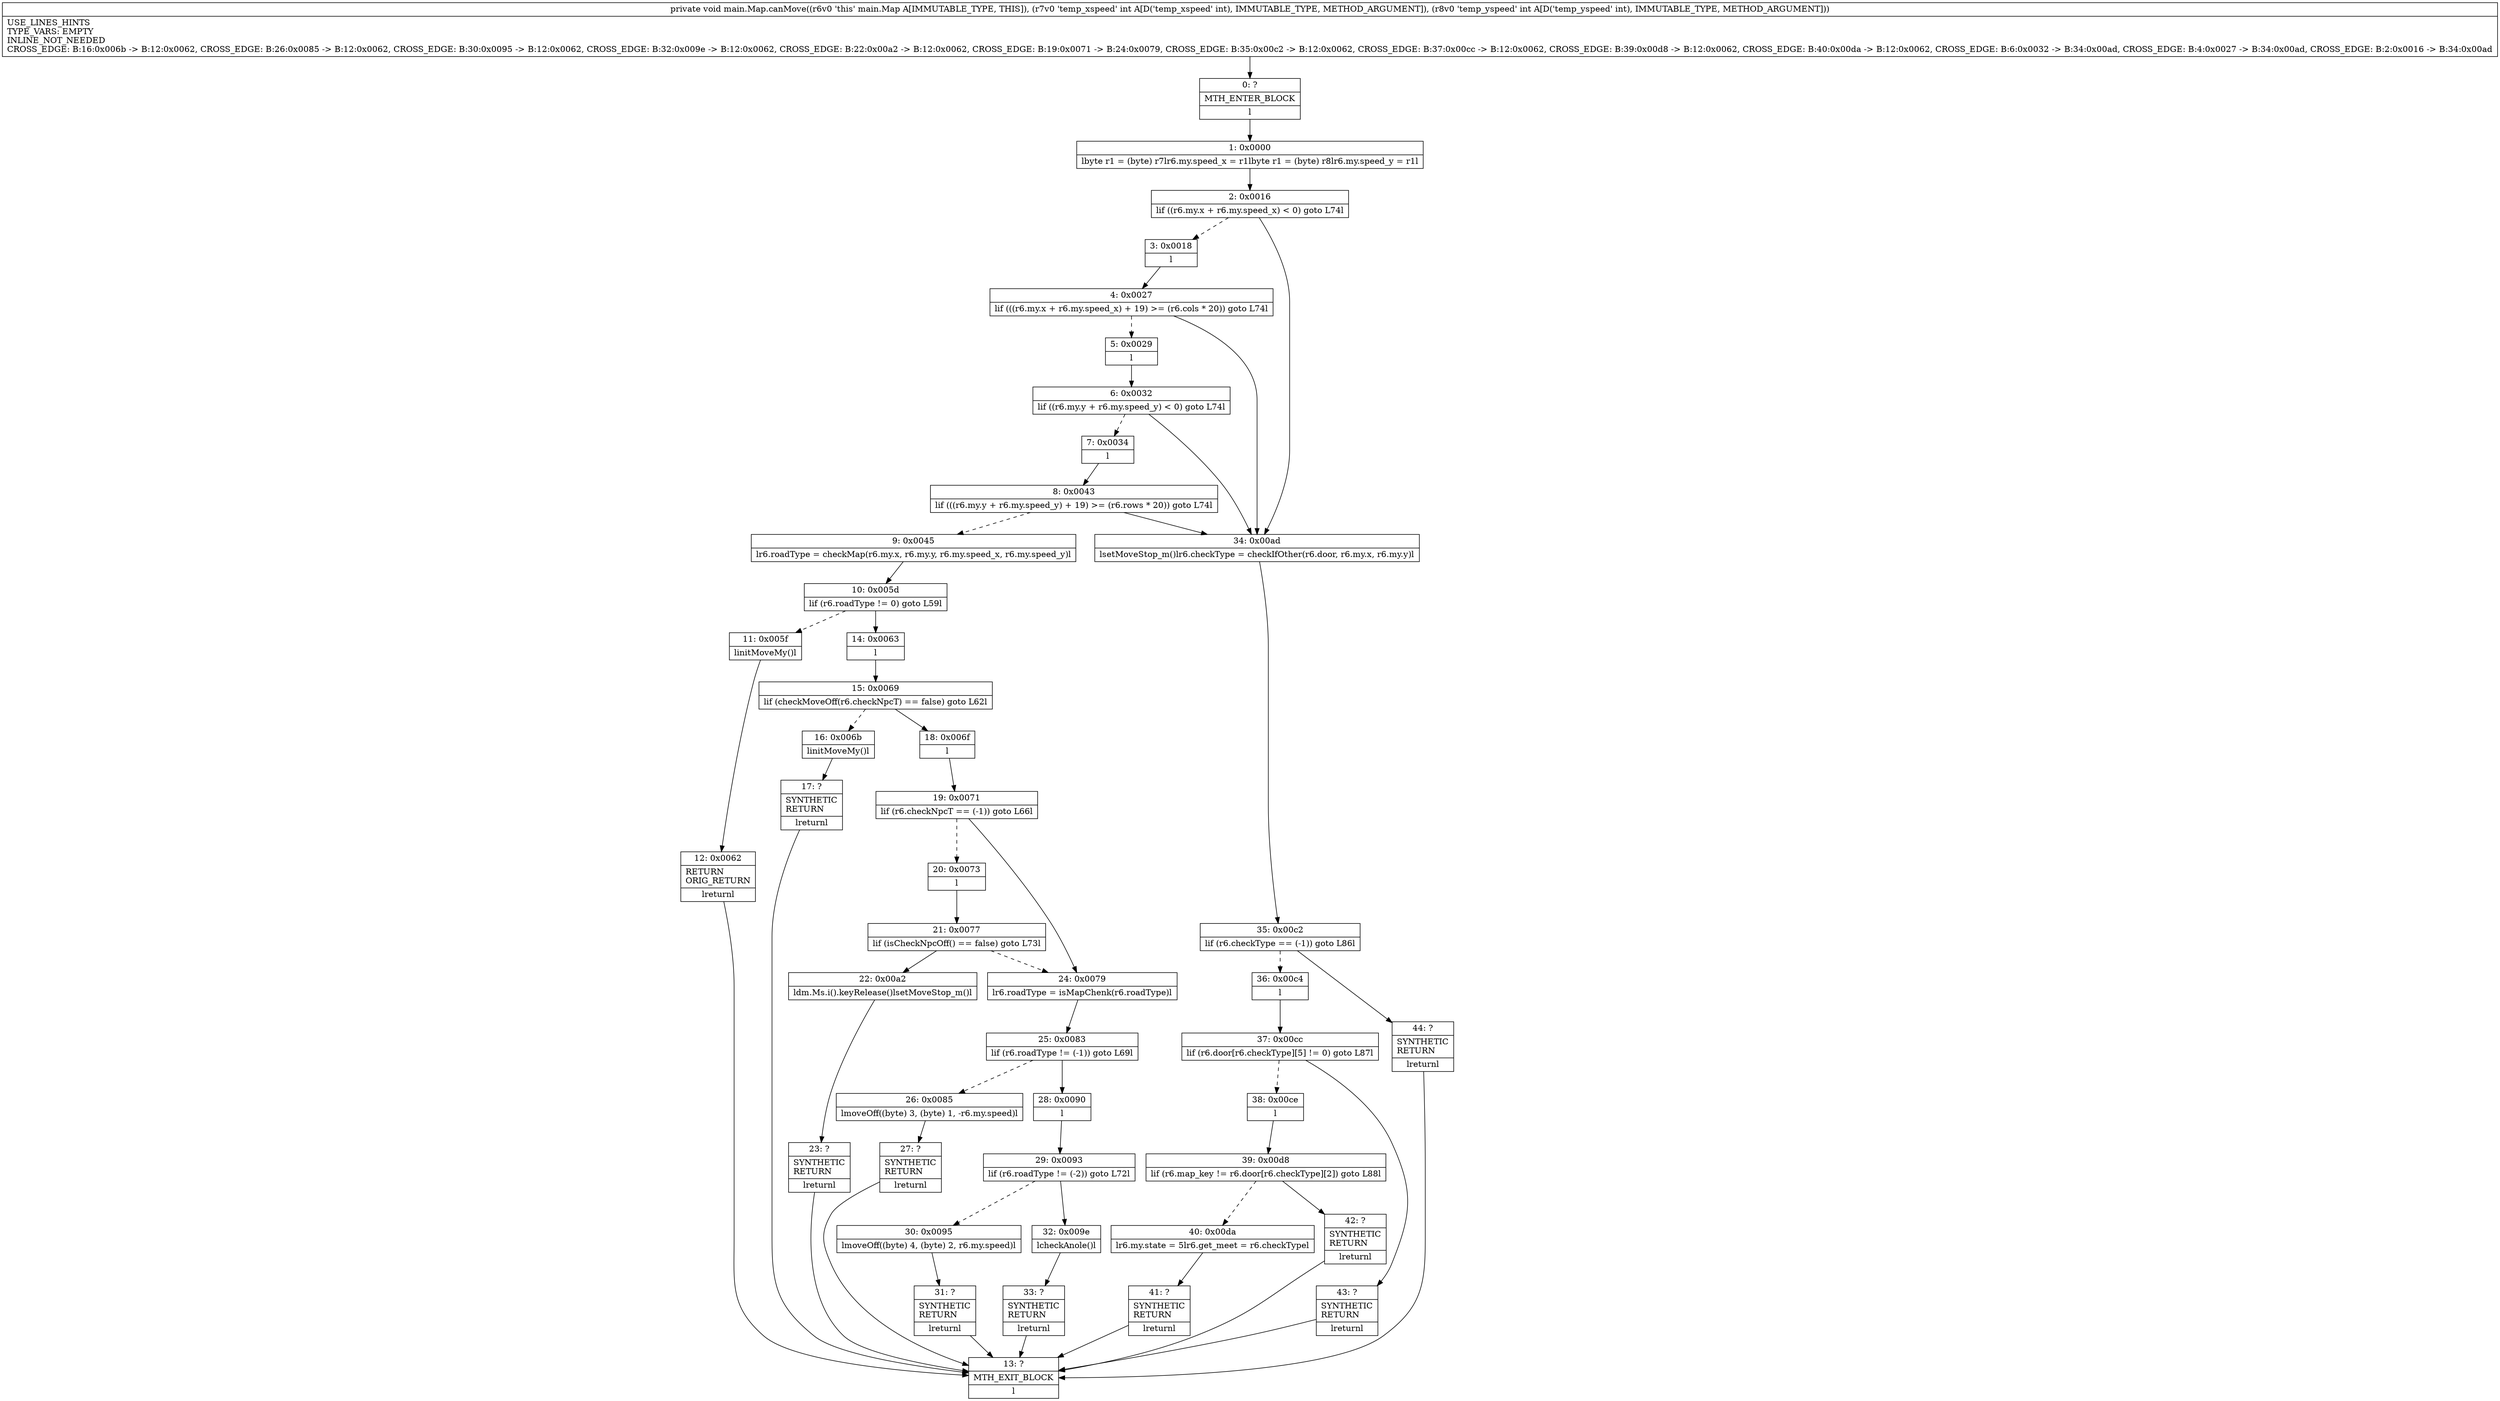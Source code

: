 digraph "CFG formain.Map.canMove(II)V" {
Node_0 [shape=record,label="{0\:\ ?|MTH_ENTER_BLOCK\l|l}"];
Node_1 [shape=record,label="{1\:\ 0x0000|lbyte r1 = (byte) r7lr6.my.speed_x = r1lbyte r1 = (byte) r8lr6.my.speed_y = r1l}"];
Node_2 [shape=record,label="{2\:\ 0x0016|lif ((r6.my.x + r6.my.speed_x) \< 0) goto L74l}"];
Node_3 [shape=record,label="{3\:\ 0x0018|l}"];
Node_4 [shape=record,label="{4\:\ 0x0027|lif (((r6.my.x + r6.my.speed_x) + 19) \>= (r6.cols * 20)) goto L74l}"];
Node_5 [shape=record,label="{5\:\ 0x0029|l}"];
Node_6 [shape=record,label="{6\:\ 0x0032|lif ((r6.my.y + r6.my.speed_y) \< 0) goto L74l}"];
Node_7 [shape=record,label="{7\:\ 0x0034|l}"];
Node_8 [shape=record,label="{8\:\ 0x0043|lif (((r6.my.y + r6.my.speed_y) + 19) \>= (r6.rows * 20)) goto L74l}"];
Node_9 [shape=record,label="{9\:\ 0x0045|lr6.roadType = checkMap(r6.my.x, r6.my.y, r6.my.speed_x, r6.my.speed_y)l}"];
Node_10 [shape=record,label="{10\:\ 0x005d|lif (r6.roadType != 0) goto L59l}"];
Node_11 [shape=record,label="{11\:\ 0x005f|linitMoveMy()l}"];
Node_12 [shape=record,label="{12\:\ 0x0062|RETURN\lORIG_RETURN\l|lreturnl}"];
Node_13 [shape=record,label="{13\:\ ?|MTH_EXIT_BLOCK\l|l}"];
Node_14 [shape=record,label="{14\:\ 0x0063|l}"];
Node_15 [shape=record,label="{15\:\ 0x0069|lif (checkMoveOff(r6.checkNpcT) == false) goto L62l}"];
Node_16 [shape=record,label="{16\:\ 0x006b|linitMoveMy()l}"];
Node_17 [shape=record,label="{17\:\ ?|SYNTHETIC\lRETURN\l|lreturnl}"];
Node_18 [shape=record,label="{18\:\ 0x006f|l}"];
Node_19 [shape=record,label="{19\:\ 0x0071|lif (r6.checkNpcT == (\-1)) goto L66l}"];
Node_20 [shape=record,label="{20\:\ 0x0073|l}"];
Node_21 [shape=record,label="{21\:\ 0x0077|lif (isCheckNpcOff() == false) goto L73l}"];
Node_22 [shape=record,label="{22\:\ 0x00a2|ldm.Ms.i().keyRelease()lsetMoveStop_m()l}"];
Node_23 [shape=record,label="{23\:\ ?|SYNTHETIC\lRETURN\l|lreturnl}"];
Node_24 [shape=record,label="{24\:\ 0x0079|lr6.roadType = isMapChenk(r6.roadType)l}"];
Node_25 [shape=record,label="{25\:\ 0x0083|lif (r6.roadType != (\-1)) goto L69l}"];
Node_26 [shape=record,label="{26\:\ 0x0085|lmoveOff((byte) 3, (byte) 1, \-r6.my.speed)l}"];
Node_27 [shape=record,label="{27\:\ ?|SYNTHETIC\lRETURN\l|lreturnl}"];
Node_28 [shape=record,label="{28\:\ 0x0090|l}"];
Node_29 [shape=record,label="{29\:\ 0x0093|lif (r6.roadType != (\-2)) goto L72l}"];
Node_30 [shape=record,label="{30\:\ 0x0095|lmoveOff((byte) 4, (byte) 2, r6.my.speed)l}"];
Node_31 [shape=record,label="{31\:\ ?|SYNTHETIC\lRETURN\l|lreturnl}"];
Node_32 [shape=record,label="{32\:\ 0x009e|lcheckAnole()l}"];
Node_33 [shape=record,label="{33\:\ ?|SYNTHETIC\lRETURN\l|lreturnl}"];
Node_34 [shape=record,label="{34\:\ 0x00ad|lsetMoveStop_m()lr6.checkType = checkIfOther(r6.door, r6.my.x, r6.my.y)l}"];
Node_35 [shape=record,label="{35\:\ 0x00c2|lif (r6.checkType == (\-1)) goto L86l}"];
Node_36 [shape=record,label="{36\:\ 0x00c4|l}"];
Node_37 [shape=record,label="{37\:\ 0x00cc|lif (r6.door[r6.checkType][5] != 0) goto L87l}"];
Node_38 [shape=record,label="{38\:\ 0x00ce|l}"];
Node_39 [shape=record,label="{39\:\ 0x00d8|lif (r6.map_key != r6.door[r6.checkType][2]) goto L88l}"];
Node_40 [shape=record,label="{40\:\ 0x00da|lr6.my.state = 5lr6.get_meet = r6.checkTypel}"];
Node_41 [shape=record,label="{41\:\ ?|SYNTHETIC\lRETURN\l|lreturnl}"];
Node_42 [shape=record,label="{42\:\ ?|SYNTHETIC\lRETURN\l|lreturnl}"];
Node_43 [shape=record,label="{43\:\ ?|SYNTHETIC\lRETURN\l|lreturnl}"];
Node_44 [shape=record,label="{44\:\ ?|SYNTHETIC\lRETURN\l|lreturnl}"];
MethodNode[shape=record,label="{private void main.Map.canMove((r6v0 'this' main.Map A[IMMUTABLE_TYPE, THIS]), (r7v0 'temp_xspeed' int A[D('temp_xspeed' int), IMMUTABLE_TYPE, METHOD_ARGUMENT]), (r8v0 'temp_yspeed' int A[D('temp_yspeed' int), IMMUTABLE_TYPE, METHOD_ARGUMENT]))  | USE_LINES_HINTS\lTYPE_VARS: EMPTY\lINLINE_NOT_NEEDED\lCROSS_EDGE: B:16:0x006b \-\> B:12:0x0062, CROSS_EDGE: B:26:0x0085 \-\> B:12:0x0062, CROSS_EDGE: B:30:0x0095 \-\> B:12:0x0062, CROSS_EDGE: B:32:0x009e \-\> B:12:0x0062, CROSS_EDGE: B:22:0x00a2 \-\> B:12:0x0062, CROSS_EDGE: B:19:0x0071 \-\> B:24:0x0079, CROSS_EDGE: B:35:0x00c2 \-\> B:12:0x0062, CROSS_EDGE: B:37:0x00cc \-\> B:12:0x0062, CROSS_EDGE: B:39:0x00d8 \-\> B:12:0x0062, CROSS_EDGE: B:40:0x00da \-\> B:12:0x0062, CROSS_EDGE: B:6:0x0032 \-\> B:34:0x00ad, CROSS_EDGE: B:4:0x0027 \-\> B:34:0x00ad, CROSS_EDGE: B:2:0x0016 \-\> B:34:0x00ad\l}"];
MethodNode -> Node_0;
Node_0 -> Node_1;
Node_1 -> Node_2;
Node_2 -> Node_3[style=dashed];
Node_2 -> Node_34;
Node_3 -> Node_4;
Node_4 -> Node_5[style=dashed];
Node_4 -> Node_34;
Node_5 -> Node_6;
Node_6 -> Node_7[style=dashed];
Node_6 -> Node_34;
Node_7 -> Node_8;
Node_8 -> Node_9[style=dashed];
Node_8 -> Node_34;
Node_9 -> Node_10;
Node_10 -> Node_11[style=dashed];
Node_10 -> Node_14;
Node_11 -> Node_12;
Node_12 -> Node_13;
Node_14 -> Node_15;
Node_15 -> Node_16[style=dashed];
Node_15 -> Node_18;
Node_16 -> Node_17;
Node_17 -> Node_13;
Node_18 -> Node_19;
Node_19 -> Node_20[style=dashed];
Node_19 -> Node_24;
Node_20 -> Node_21;
Node_21 -> Node_24[style=dashed];
Node_21 -> Node_22;
Node_22 -> Node_23;
Node_23 -> Node_13;
Node_24 -> Node_25;
Node_25 -> Node_26[style=dashed];
Node_25 -> Node_28;
Node_26 -> Node_27;
Node_27 -> Node_13;
Node_28 -> Node_29;
Node_29 -> Node_30[style=dashed];
Node_29 -> Node_32;
Node_30 -> Node_31;
Node_31 -> Node_13;
Node_32 -> Node_33;
Node_33 -> Node_13;
Node_34 -> Node_35;
Node_35 -> Node_36[style=dashed];
Node_35 -> Node_44;
Node_36 -> Node_37;
Node_37 -> Node_38[style=dashed];
Node_37 -> Node_43;
Node_38 -> Node_39;
Node_39 -> Node_40[style=dashed];
Node_39 -> Node_42;
Node_40 -> Node_41;
Node_41 -> Node_13;
Node_42 -> Node_13;
Node_43 -> Node_13;
Node_44 -> Node_13;
}

